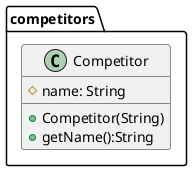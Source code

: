 @startuml competitors

package competitors {
    class Competitor {
        #name: String
        +Competitor(String)
        +getName():String
    }
}

@enduml